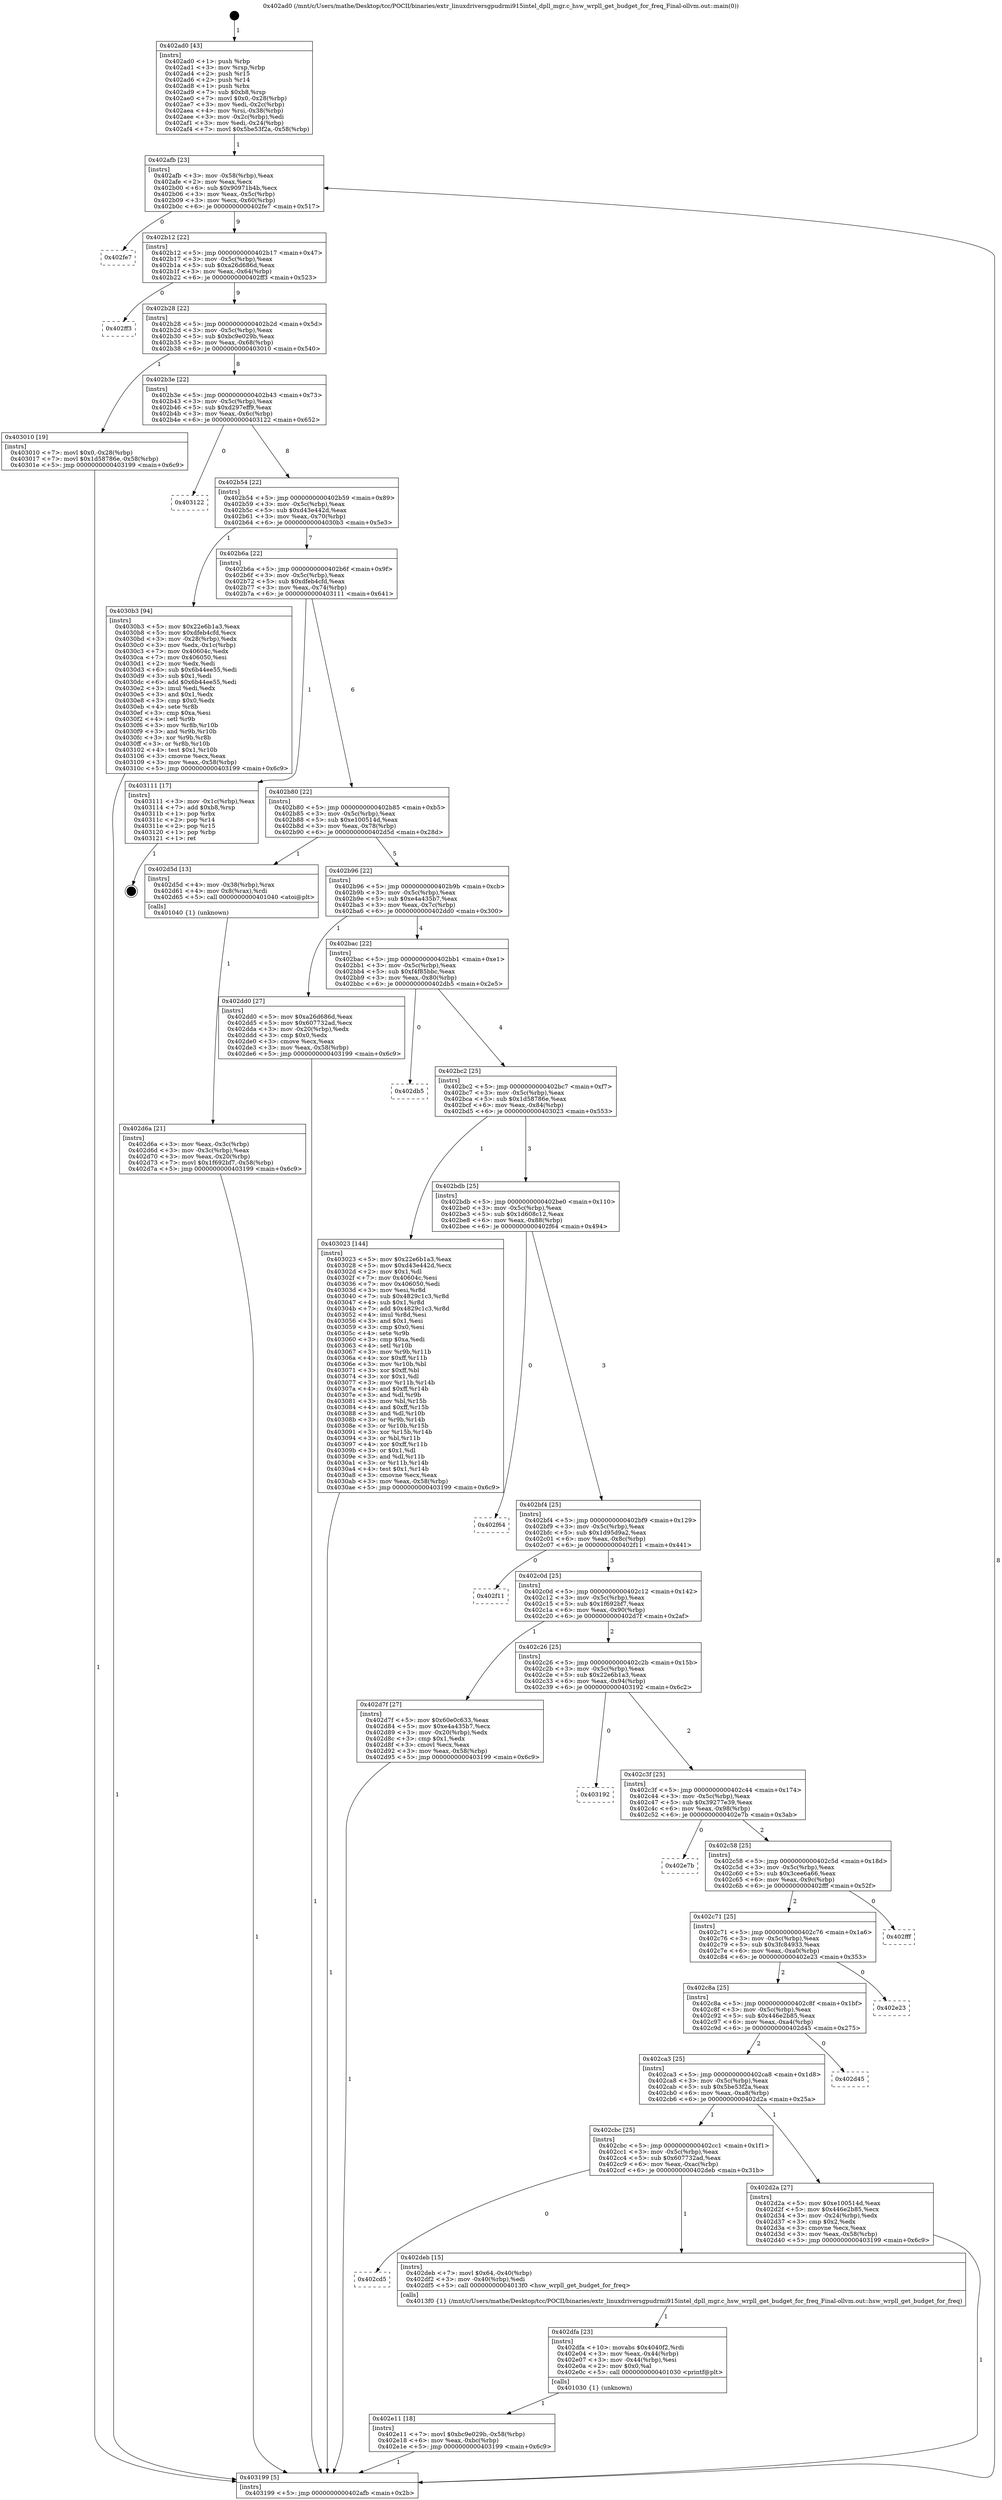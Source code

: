 digraph "0x402ad0" {
  label = "0x402ad0 (/mnt/c/Users/mathe/Desktop/tcc/POCII/binaries/extr_linuxdriversgpudrmi915intel_dpll_mgr.c_hsw_wrpll_get_budget_for_freq_Final-ollvm.out::main(0))"
  labelloc = "t"
  node[shape=record]

  Entry [label="",width=0.3,height=0.3,shape=circle,fillcolor=black,style=filled]
  "0x402afb" [label="{
     0x402afb [23]\l
     | [instrs]\l
     &nbsp;&nbsp;0x402afb \<+3\>: mov -0x58(%rbp),%eax\l
     &nbsp;&nbsp;0x402afe \<+2\>: mov %eax,%ecx\l
     &nbsp;&nbsp;0x402b00 \<+6\>: sub $0x90971b4b,%ecx\l
     &nbsp;&nbsp;0x402b06 \<+3\>: mov %eax,-0x5c(%rbp)\l
     &nbsp;&nbsp;0x402b09 \<+3\>: mov %ecx,-0x60(%rbp)\l
     &nbsp;&nbsp;0x402b0c \<+6\>: je 0000000000402fe7 \<main+0x517\>\l
  }"]
  "0x402fe7" [label="{
     0x402fe7\l
  }", style=dashed]
  "0x402b12" [label="{
     0x402b12 [22]\l
     | [instrs]\l
     &nbsp;&nbsp;0x402b12 \<+5\>: jmp 0000000000402b17 \<main+0x47\>\l
     &nbsp;&nbsp;0x402b17 \<+3\>: mov -0x5c(%rbp),%eax\l
     &nbsp;&nbsp;0x402b1a \<+5\>: sub $0xa26d686d,%eax\l
     &nbsp;&nbsp;0x402b1f \<+3\>: mov %eax,-0x64(%rbp)\l
     &nbsp;&nbsp;0x402b22 \<+6\>: je 0000000000402ff3 \<main+0x523\>\l
  }"]
  Exit [label="",width=0.3,height=0.3,shape=circle,fillcolor=black,style=filled,peripheries=2]
  "0x402ff3" [label="{
     0x402ff3\l
  }", style=dashed]
  "0x402b28" [label="{
     0x402b28 [22]\l
     | [instrs]\l
     &nbsp;&nbsp;0x402b28 \<+5\>: jmp 0000000000402b2d \<main+0x5d\>\l
     &nbsp;&nbsp;0x402b2d \<+3\>: mov -0x5c(%rbp),%eax\l
     &nbsp;&nbsp;0x402b30 \<+5\>: sub $0xbc9e029b,%eax\l
     &nbsp;&nbsp;0x402b35 \<+3\>: mov %eax,-0x68(%rbp)\l
     &nbsp;&nbsp;0x402b38 \<+6\>: je 0000000000403010 \<main+0x540\>\l
  }"]
  "0x402e11" [label="{
     0x402e11 [18]\l
     | [instrs]\l
     &nbsp;&nbsp;0x402e11 \<+7\>: movl $0xbc9e029b,-0x58(%rbp)\l
     &nbsp;&nbsp;0x402e18 \<+6\>: mov %eax,-0xbc(%rbp)\l
     &nbsp;&nbsp;0x402e1e \<+5\>: jmp 0000000000403199 \<main+0x6c9\>\l
  }"]
  "0x403010" [label="{
     0x403010 [19]\l
     | [instrs]\l
     &nbsp;&nbsp;0x403010 \<+7\>: movl $0x0,-0x28(%rbp)\l
     &nbsp;&nbsp;0x403017 \<+7\>: movl $0x1d58786e,-0x58(%rbp)\l
     &nbsp;&nbsp;0x40301e \<+5\>: jmp 0000000000403199 \<main+0x6c9\>\l
  }"]
  "0x402b3e" [label="{
     0x402b3e [22]\l
     | [instrs]\l
     &nbsp;&nbsp;0x402b3e \<+5\>: jmp 0000000000402b43 \<main+0x73\>\l
     &nbsp;&nbsp;0x402b43 \<+3\>: mov -0x5c(%rbp),%eax\l
     &nbsp;&nbsp;0x402b46 \<+5\>: sub $0xd297eff9,%eax\l
     &nbsp;&nbsp;0x402b4b \<+3\>: mov %eax,-0x6c(%rbp)\l
     &nbsp;&nbsp;0x402b4e \<+6\>: je 0000000000403122 \<main+0x652\>\l
  }"]
  "0x402dfa" [label="{
     0x402dfa [23]\l
     | [instrs]\l
     &nbsp;&nbsp;0x402dfa \<+10\>: movabs $0x4040f2,%rdi\l
     &nbsp;&nbsp;0x402e04 \<+3\>: mov %eax,-0x44(%rbp)\l
     &nbsp;&nbsp;0x402e07 \<+3\>: mov -0x44(%rbp),%esi\l
     &nbsp;&nbsp;0x402e0a \<+2\>: mov $0x0,%al\l
     &nbsp;&nbsp;0x402e0c \<+5\>: call 0000000000401030 \<printf@plt\>\l
     | [calls]\l
     &nbsp;&nbsp;0x401030 \{1\} (unknown)\l
  }"]
  "0x403122" [label="{
     0x403122\l
  }", style=dashed]
  "0x402b54" [label="{
     0x402b54 [22]\l
     | [instrs]\l
     &nbsp;&nbsp;0x402b54 \<+5\>: jmp 0000000000402b59 \<main+0x89\>\l
     &nbsp;&nbsp;0x402b59 \<+3\>: mov -0x5c(%rbp),%eax\l
     &nbsp;&nbsp;0x402b5c \<+5\>: sub $0xd43e442d,%eax\l
     &nbsp;&nbsp;0x402b61 \<+3\>: mov %eax,-0x70(%rbp)\l
     &nbsp;&nbsp;0x402b64 \<+6\>: je 00000000004030b3 \<main+0x5e3\>\l
  }"]
  "0x402cd5" [label="{
     0x402cd5\l
  }", style=dashed]
  "0x4030b3" [label="{
     0x4030b3 [94]\l
     | [instrs]\l
     &nbsp;&nbsp;0x4030b3 \<+5\>: mov $0x22e6b1a3,%eax\l
     &nbsp;&nbsp;0x4030b8 \<+5\>: mov $0xdfeb4cfd,%ecx\l
     &nbsp;&nbsp;0x4030bd \<+3\>: mov -0x28(%rbp),%edx\l
     &nbsp;&nbsp;0x4030c0 \<+3\>: mov %edx,-0x1c(%rbp)\l
     &nbsp;&nbsp;0x4030c3 \<+7\>: mov 0x40604c,%edx\l
     &nbsp;&nbsp;0x4030ca \<+7\>: mov 0x406050,%esi\l
     &nbsp;&nbsp;0x4030d1 \<+2\>: mov %edx,%edi\l
     &nbsp;&nbsp;0x4030d3 \<+6\>: sub $0x6b44ee55,%edi\l
     &nbsp;&nbsp;0x4030d9 \<+3\>: sub $0x1,%edi\l
     &nbsp;&nbsp;0x4030dc \<+6\>: add $0x6b44ee55,%edi\l
     &nbsp;&nbsp;0x4030e2 \<+3\>: imul %edi,%edx\l
     &nbsp;&nbsp;0x4030e5 \<+3\>: and $0x1,%edx\l
     &nbsp;&nbsp;0x4030e8 \<+3\>: cmp $0x0,%edx\l
     &nbsp;&nbsp;0x4030eb \<+4\>: sete %r8b\l
     &nbsp;&nbsp;0x4030ef \<+3\>: cmp $0xa,%esi\l
     &nbsp;&nbsp;0x4030f2 \<+4\>: setl %r9b\l
     &nbsp;&nbsp;0x4030f6 \<+3\>: mov %r8b,%r10b\l
     &nbsp;&nbsp;0x4030f9 \<+3\>: and %r9b,%r10b\l
     &nbsp;&nbsp;0x4030fc \<+3\>: xor %r9b,%r8b\l
     &nbsp;&nbsp;0x4030ff \<+3\>: or %r8b,%r10b\l
     &nbsp;&nbsp;0x403102 \<+4\>: test $0x1,%r10b\l
     &nbsp;&nbsp;0x403106 \<+3\>: cmovne %ecx,%eax\l
     &nbsp;&nbsp;0x403109 \<+3\>: mov %eax,-0x58(%rbp)\l
     &nbsp;&nbsp;0x40310c \<+5\>: jmp 0000000000403199 \<main+0x6c9\>\l
  }"]
  "0x402b6a" [label="{
     0x402b6a [22]\l
     | [instrs]\l
     &nbsp;&nbsp;0x402b6a \<+5\>: jmp 0000000000402b6f \<main+0x9f\>\l
     &nbsp;&nbsp;0x402b6f \<+3\>: mov -0x5c(%rbp),%eax\l
     &nbsp;&nbsp;0x402b72 \<+5\>: sub $0xdfeb4cfd,%eax\l
     &nbsp;&nbsp;0x402b77 \<+3\>: mov %eax,-0x74(%rbp)\l
     &nbsp;&nbsp;0x402b7a \<+6\>: je 0000000000403111 \<main+0x641\>\l
  }"]
  "0x402deb" [label="{
     0x402deb [15]\l
     | [instrs]\l
     &nbsp;&nbsp;0x402deb \<+7\>: movl $0x64,-0x40(%rbp)\l
     &nbsp;&nbsp;0x402df2 \<+3\>: mov -0x40(%rbp),%edi\l
     &nbsp;&nbsp;0x402df5 \<+5\>: call 00000000004013f0 \<hsw_wrpll_get_budget_for_freq\>\l
     | [calls]\l
     &nbsp;&nbsp;0x4013f0 \{1\} (/mnt/c/Users/mathe/Desktop/tcc/POCII/binaries/extr_linuxdriversgpudrmi915intel_dpll_mgr.c_hsw_wrpll_get_budget_for_freq_Final-ollvm.out::hsw_wrpll_get_budget_for_freq)\l
  }"]
  "0x403111" [label="{
     0x403111 [17]\l
     | [instrs]\l
     &nbsp;&nbsp;0x403111 \<+3\>: mov -0x1c(%rbp),%eax\l
     &nbsp;&nbsp;0x403114 \<+7\>: add $0xb8,%rsp\l
     &nbsp;&nbsp;0x40311b \<+1\>: pop %rbx\l
     &nbsp;&nbsp;0x40311c \<+2\>: pop %r14\l
     &nbsp;&nbsp;0x40311e \<+2\>: pop %r15\l
     &nbsp;&nbsp;0x403120 \<+1\>: pop %rbp\l
     &nbsp;&nbsp;0x403121 \<+1\>: ret\l
  }"]
  "0x402b80" [label="{
     0x402b80 [22]\l
     | [instrs]\l
     &nbsp;&nbsp;0x402b80 \<+5\>: jmp 0000000000402b85 \<main+0xb5\>\l
     &nbsp;&nbsp;0x402b85 \<+3\>: mov -0x5c(%rbp),%eax\l
     &nbsp;&nbsp;0x402b88 \<+5\>: sub $0xe100514d,%eax\l
     &nbsp;&nbsp;0x402b8d \<+3\>: mov %eax,-0x78(%rbp)\l
     &nbsp;&nbsp;0x402b90 \<+6\>: je 0000000000402d5d \<main+0x28d\>\l
  }"]
  "0x402d6a" [label="{
     0x402d6a [21]\l
     | [instrs]\l
     &nbsp;&nbsp;0x402d6a \<+3\>: mov %eax,-0x3c(%rbp)\l
     &nbsp;&nbsp;0x402d6d \<+3\>: mov -0x3c(%rbp),%eax\l
     &nbsp;&nbsp;0x402d70 \<+3\>: mov %eax,-0x20(%rbp)\l
     &nbsp;&nbsp;0x402d73 \<+7\>: movl $0x1f692bf7,-0x58(%rbp)\l
     &nbsp;&nbsp;0x402d7a \<+5\>: jmp 0000000000403199 \<main+0x6c9\>\l
  }"]
  "0x402d5d" [label="{
     0x402d5d [13]\l
     | [instrs]\l
     &nbsp;&nbsp;0x402d5d \<+4\>: mov -0x38(%rbp),%rax\l
     &nbsp;&nbsp;0x402d61 \<+4\>: mov 0x8(%rax),%rdi\l
     &nbsp;&nbsp;0x402d65 \<+5\>: call 0000000000401040 \<atoi@plt\>\l
     | [calls]\l
     &nbsp;&nbsp;0x401040 \{1\} (unknown)\l
  }"]
  "0x402b96" [label="{
     0x402b96 [22]\l
     | [instrs]\l
     &nbsp;&nbsp;0x402b96 \<+5\>: jmp 0000000000402b9b \<main+0xcb\>\l
     &nbsp;&nbsp;0x402b9b \<+3\>: mov -0x5c(%rbp),%eax\l
     &nbsp;&nbsp;0x402b9e \<+5\>: sub $0xe4a435b7,%eax\l
     &nbsp;&nbsp;0x402ba3 \<+3\>: mov %eax,-0x7c(%rbp)\l
     &nbsp;&nbsp;0x402ba6 \<+6\>: je 0000000000402dd0 \<main+0x300\>\l
  }"]
  "0x402ad0" [label="{
     0x402ad0 [43]\l
     | [instrs]\l
     &nbsp;&nbsp;0x402ad0 \<+1\>: push %rbp\l
     &nbsp;&nbsp;0x402ad1 \<+3\>: mov %rsp,%rbp\l
     &nbsp;&nbsp;0x402ad4 \<+2\>: push %r15\l
     &nbsp;&nbsp;0x402ad6 \<+2\>: push %r14\l
     &nbsp;&nbsp;0x402ad8 \<+1\>: push %rbx\l
     &nbsp;&nbsp;0x402ad9 \<+7\>: sub $0xb8,%rsp\l
     &nbsp;&nbsp;0x402ae0 \<+7\>: movl $0x0,-0x28(%rbp)\l
     &nbsp;&nbsp;0x402ae7 \<+3\>: mov %edi,-0x2c(%rbp)\l
     &nbsp;&nbsp;0x402aea \<+4\>: mov %rsi,-0x38(%rbp)\l
     &nbsp;&nbsp;0x402aee \<+3\>: mov -0x2c(%rbp),%edi\l
     &nbsp;&nbsp;0x402af1 \<+3\>: mov %edi,-0x24(%rbp)\l
     &nbsp;&nbsp;0x402af4 \<+7\>: movl $0x5be53f2a,-0x58(%rbp)\l
  }"]
  "0x402dd0" [label="{
     0x402dd0 [27]\l
     | [instrs]\l
     &nbsp;&nbsp;0x402dd0 \<+5\>: mov $0xa26d686d,%eax\l
     &nbsp;&nbsp;0x402dd5 \<+5\>: mov $0x607732ad,%ecx\l
     &nbsp;&nbsp;0x402dda \<+3\>: mov -0x20(%rbp),%edx\l
     &nbsp;&nbsp;0x402ddd \<+3\>: cmp $0x0,%edx\l
     &nbsp;&nbsp;0x402de0 \<+3\>: cmove %ecx,%eax\l
     &nbsp;&nbsp;0x402de3 \<+3\>: mov %eax,-0x58(%rbp)\l
     &nbsp;&nbsp;0x402de6 \<+5\>: jmp 0000000000403199 \<main+0x6c9\>\l
  }"]
  "0x402bac" [label="{
     0x402bac [22]\l
     | [instrs]\l
     &nbsp;&nbsp;0x402bac \<+5\>: jmp 0000000000402bb1 \<main+0xe1\>\l
     &nbsp;&nbsp;0x402bb1 \<+3\>: mov -0x5c(%rbp),%eax\l
     &nbsp;&nbsp;0x402bb4 \<+5\>: sub $0xf4f85bbc,%eax\l
     &nbsp;&nbsp;0x402bb9 \<+3\>: mov %eax,-0x80(%rbp)\l
     &nbsp;&nbsp;0x402bbc \<+6\>: je 0000000000402db5 \<main+0x2e5\>\l
  }"]
  "0x403199" [label="{
     0x403199 [5]\l
     | [instrs]\l
     &nbsp;&nbsp;0x403199 \<+5\>: jmp 0000000000402afb \<main+0x2b\>\l
  }"]
  "0x402db5" [label="{
     0x402db5\l
  }", style=dashed]
  "0x402bc2" [label="{
     0x402bc2 [25]\l
     | [instrs]\l
     &nbsp;&nbsp;0x402bc2 \<+5\>: jmp 0000000000402bc7 \<main+0xf7\>\l
     &nbsp;&nbsp;0x402bc7 \<+3\>: mov -0x5c(%rbp),%eax\l
     &nbsp;&nbsp;0x402bca \<+5\>: sub $0x1d58786e,%eax\l
     &nbsp;&nbsp;0x402bcf \<+6\>: mov %eax,-0x84(%rbp)\l
     &nbsp;&nbsp;0x402bd5 \<+6\>: je 0000000000403023 \<main+0x553\>\l
  }"]
  "0x402cbc" [label="{
     0x402cbc [25]\l
     | [instrs]\l
     &nbsp;&nbsp;0x402cbc \<+5\>: jmp 0000000000402cc1 \<main+0x1f1\>\l
     &nbsp;&nbsp;0x402cc1 \<+3\>: mov -0x5c(%rbp),%eax\l
     &nbsp;&nbsp;0x402cc4 \<+5\>: sub $0x607732ad,%eax\l
     &nbsp;&nbsp;0x402cc9 \<+6\>: mov %eax,-0xac(%rbp)\l
     &nbsp;&nbsp;0x402ccf \<+6\>: je 0000000000402deb \<main+0x31b\>\l
  }"]
  "0x403023" [label="{
     0x403023 [144]\l
     | [instrs]\l
     &nbsp;&nbsp;0x403023 \<+5\>: mov $0x22e6b1a3,%eax\l
     &nbsp;&nbsp;0x403028 \<+5\>: mov $0xd43e442d,%ecx\l
     &nbsp;&nbsp;0x40302d \<+2\>: mov $0x1,%dl\l
     &nbsp;&nbsp;0x40302f \<+7\>: mov 0x40604c,%esi\l
     &nbsp;&nbsp;0x403036 \<+7\>: mov 0x406050,%edi\l
     &nbsp;&nbsp;0x40303d \<+3\>: mov %esi,%r8d\l
     &nbsp;&nbsp;0x403040 \<+7\>: sub $0x4829c1c3,%r8d\l
     &nbsp;&nbsp;0x403047 \<+4\>: sub $0x1,%r8d\l
     &nbsp;&nbsp;0x40304b \<+7\>: add $0x4829c1c3,%r8d\l
     &nbsp;&nbsp;0x403052 \<+4\>: imul %r8d,%esi\l
     &nbsp;&nbsp;0x403056 \<+3\>: and $0x1,%esi\l
     &nbsp;&nbsp;0x403059 \<+3\>: cmp $0x0,%esi\l
     &nbsp;&nbsp;0x40305c \<+4\>: sete %r9b\l
     &nbsp;&nbsp;0x403060 \<+3\>: cmp $0xa,%edi\l
     &nbsp;&nbsp;0x403063 \<+4\>: setl %r10b\l
     &nbsp;&nbsp;0x403067 \<+3\>: mov %r9b,%r11b\l
     &nbsp;&nbsp;0x40306a \<+4\>: xor $0xff,%r11b\l
     &nbsp;&nbsp;0x40306e \<+3\>: mov %r10b,%bl\l
     &nbsp;&nbsp;0x403071 \<+3\>: xor $0xff,%bl\l
     &nbsp;&nbsp;0x403074 \<+3\>: xor $0x1,%dl\l
     &nbsp;&nbsp;0x403077 \<+3\>: mov %r11b,%r14b\l
     &nbsp;&nbsp;0x40307a \<+4\>: and $0xff,%r14b\l
     &nbsp;&nbsp;0x40307e \<+3\>: and %dl,%r9b\l
     &nbsp;&nbsp;0x403081 \<+3\>: mov %bl,%r15b\l
     &nbsp;&nbsp;0x403084 \<+4\>: and $0xff,%r15b\l
     &nbsp;&nbsp;0x403088 \<+3\>: and %dl,%r10b\l
     &nbsp;&nbsp;0x40308b \<+3\>: or %r9b,%r14b\l
     &nbsp;&nbsp;0x40308e \<+3\>: or %r10b,%r15b\l
     &nbsp;&nbsp;0x403091 \<+3\>: xor %r15b,%r14b\l
     &nbsp;&nbsp;0x403094 \<+3\>: or %bl,%r11b\l
     &nbsp;&nbsp;0x403097 \<+4\>: xor $0xff,%r11b\l
     &nbsp;&nbsp;0x40309b \<+3\>: or $0x1,%dl\l
     &nbsp;&nbsp;0x40309e \<+3\>: and %dl,%r11b\l
     &nbsp;&nbsp;0x4030a1 \<+3\>: or %r11b,%r14b\l
     &nbsp;&nbsp;0x4030a4 \<+4\>: test $0x1,%r14b\l
     &nbsp;&nbsp;0x4030a8 \<+3\>: cmovne %ecx,%eax\l
     &nbsp;&nbsp;0x4030ab \<+3\>: mov %eax,-0x58(%rbp)\l
     &nbsp;&nbsp;0x4030ae \<+5\>: jmp 0000000000403199 \<main+0x6c9\>\l
  }"]
  "0x402bdb" [label="{
     0x402bdb [25]\l
     | [instrs]\l
     &nbsp;&nbsp;0x402bdb \<+5\>: jmp 0000000000402be0 \<main+0x110\>\l
     &nbsp;&nbsp;0x402be0 \<+3\>: mov -0x5c(%rbp),%eax\l
     &nbsp;&nbsp;0x402be3 \<+5\>: sub $0x1d608c12,%eax\l
     &nbsp;&nbsp;0x402be8 \<+6\>: mov %eax,-0x88(%rbp)\l
     &nbsp;&nbsp;0x402bee \<+6\>: je 0000000000402f64 \<main+0x494\>\l
  }"]
  "0x402d2a" [label="{
     0x402d2a [27]\l
     | [instrs]\l
     &nbsp;&nbsp;0x402d2a \<+5\>: mov $0xe100514d,%eax\l
     &nbsp;&nbsp;0x402d2f \<+5\>: mov $0x446e2b85,%ecx\l
     &nbsp;&nbsp;0x402d34 \<+3\>: mov -0x24(%rbp),%edx\l
     &nbsp;&nbsp;0x402d37 \<+3\>: cmp $0x2,%edx\l
     &nbsp;&nbsp;0x402d3a \<+3\>: cmovne %ecx,%eax\l
     &nbsp;&nbsp;0x402d3d \<+3\>: mov %eax,-0x58(%rbp)\l
     &nbsp;&nbsp;0x402d40 \<+5\>: jmp 0000000000403199 \<main+0x6c9\>\l
  }"]
  "0x402f64" [label="{
     0x402f64\l
  }", style=dashed]
  "0x402bf4" [label="{
     0x402bf4 [25]\l
     | [instrs]\l
     &nbsp;&nbsp;0x402bf4 \<+5\>: jmp 0000000000402bf9 \<main+0x129\>\l
     &nbsp;&nbsp;0x402bf9 \<+3\>: mov -0x5c(%rbp),%eax\l
     &nbsp;&nbsp;0x402bfc \<+5\>: sub $0x1d95d9a2,%eax\l
     &nbsp;&nbsp;0x402c01 \<+6\>: mov %eax,-0x8c(%rbp)\l
     &nbsp;&nbsp;0x402c07 \<+6\>: je 0000000000402f11 \<main+0x441\>\l
  }"]
  "0x402ca3" [label="{
     0x402ca3 [25]\l
     | [instrs]\l
     &nbsp;&nbsp;0x402ca3 \<+5\>: jmp 0000000000402ca8 \<main+0x1d8\>\l
     &nbsp;&nbsp;0x402ca8 \<+3\>: mov -0x5c(%rbp),%eax\l
     &nbsp;&nbsp;0x402cab \<+5\>: sub $0x5be53f2a,%eax\l
     &nbsp;&nbsp;0x402cb0 \<+6\>: mov %eax,-0xa8(%rbp)\l
     &nbsp;&nbsp;0x402cb6 \<+6\>: je 0000000000402d2a \<main+0x25a\>\l
  }"]
  "0x402f11" [label="{
     0x402f11\l
  }", style=dashed]
  "0x402c0d" [label="{
     0x402c0d [25]\l
     | [instrs]\l
     &nbsp;&nbsp;0x402c0d \<+5\>: jmp 0000000000402c12 \<main+0x142\>\l
     &nbsp;&nbsp;0x402c12 \<+3\>: mov -0x5c(%rbp),%eax\l
     &nbsp;&nbsp;0x402c15 \<+5\>: sub $0x1f692bf7,%eax\l
     &nbsp;&nbsp;0x402c1a \<+6\>: mov %eax,-0x90(%rbp)\l
     &nbsp;&nbsp;0x402c20 \<+6\>: je 0000000000402d7f \<main+0x2af\>\l
  }"]
  "0x402d45" [label="{
     0x402d45\l
  }", style=dashed]
  "0x402d7f" [label="{
     0x402d7f [27]\l
     | [instrs]\l
     &nbsp;&nbsp;0x402d7f \<+5\>: mov $0x60e0c633,%eax\l
     &nbsp;&nbsp;0x402d84 \<+5\>: mov $0xe4a435b7,%ecx\l
     &nbsp;&nbsp;0x402d89 \<+3\>: mov -0x20(%rbp),%edx\l
     &nbsp;&nbsp;0x402d8c \<+3\>: cmp $0x1,%edx\l
     &nbsp;&nbsp;0x402d8f \<+3\>: cmovl %ecx,%eax\l
     &nbsp;&nbsp;0x402d92 \<+3\>: mov %eax,-0x58(%rbp)\l
     &nbsp;&nbsp;0x402d95 \<+5\>: jmp 0000000000403199 \<main+0x6c9\>\l
  }"]
  "0x402c26" [label="{
     0x402c26 [25]\l
     | [instrs]\l
     &nbsp;&nbsp;0x402c26 \<+5\>: jmp 0000000000402c2b \<main+0x15b\>\l
     &nbsp;&nbsp;0x402c2b \<+3\>: mov -0x5c(%rbp),%eax\l
     &nbsp;&nbsp;0x402c2e \<+5\>: sub $0x22e6b1a3,%eax\l
     &nbsp;&nbsp;0x402c33 \<+6\>: mov %eax,-0x94(%rbp)\l
     &nbsp;&nbsp;0x402c39 \<+6\>: je 0000000000403192 \<main+0x6c2\>\l
  }"]
  "0x402c8a" [label="{
     0x402c8a [25]\l
     | [instrs]\l
     &nbsp;&nbsp;0x402c8a \<+5\>: jmp 0000000000402c8f \<main+0x1bf\>\l
     &nbsp;&nbsp;0x402c8f \<+3\>: mov -0x5c(%rbp),%eax\l
     &nbsp;&nbsp;0x402c92 \<+5\>: sub $0x446e2b85,%eax\l
     &nbsp;&nbsp;0x402c97 \<+6\>: mov %eax,-0xa4(%rbp)\l
     &nbsp;&nbsp;0x402c9d \<+6\>: je 0000000000402d45 \<main+0x275\>\l
  }"]
  "0x403192" [label="{
     0x403192\l
  }", style=dashed]
  "0x402c3f" [label="{
     0x402c3f [25]\l
     | [instrs]\l
     &nbsp;&nbsp;0x402c3f \<+5\>: jmp 0000000000402c44 \<main+0x174\>\l
     &nbsp;&nbsp;0x402c44 \<+3\>: mov -0x5c(%rbp),%eax\l
     &nbsp;&nbsp;0x402c47 \<+5\>: sub $0x39277e39,%eax\l
     &nbsp;&nbsp;0x402c4c \<+6\>: mov %eax,-0x98(%rbp)\l
     &nbsp;&nbsp;0x402c52 \<+6\>: je 0000000000402e7b \<main+0x3ab\>\l
  }"]
  "0x402e23" [label="{
     0x402e23\l
  }", style=dashed]
  "0x402e7b" [label="{
     0x402e7b\l
  }", style=dashed]
  "0x402c58" [label="{
     0x402c58 [25]\l
     | [instrs]\l
     &nbsp;&nbsp;0x402c58 \<+5\>: jmp 0000000000402c5d \<main+0x18d\>\l
     &nbsp;&nbsp;0x402c5d \<+3\>: mov -0x5c(%rbp),%eax\l
     &nbsp;&nbsp;0x402c60 \<+5\>: sub $0x3cee6a66,%eax\l
     &nbsp;&nbsp;0x402c65 \<+6\>: mov %eax,-0x9c(%rbp)\l
     &nbsp;&nbsp;0x402c6b \<+6\>: je 0000000000402fff \<main+0x52f\>\l
  }"]
  "0x402c71" [label="{
     0x402c71 [25]\l
     | [instrs]\l
     &nbsp;&nbsp;0x402c71 \<+5\>: jmp 0000000000402c76 \<main+0x1a6\>\l
     &nbsp;&nbsp;0x402c76 \<+3\>: mov -0x5c(%rbp),%eax\l
     &nbsp;&nbsp;0x402c79 \<+5\>: sub $0x3fc84933,%eax\l
     &nbsp;&nbsp;0x402c7e \<+6\>: mov %eax,-0xa0(%rbp)\l
     &nbsp;&nbsp;0x402c84 \<+6\>: je 0000000000402e23 \<main+0x353\>\l
  }"]
  "0x402fff" [label="{
     0x402fff\l
  }", style=dashed]
  Entry -> "0x402ad0" [label=" 1"]
  "0x402afb" -> "0x402fe7" [label=" 0"]
  "0x402afb" -> "0x402b12" [label=" 9"]
  "0x403111" -> Exit [label=" 1"]
  "0x402b12" -> "0x402ff3" [label=" 0"]
  "0x402b12" -> "0x402b28" [label=" 9"]
  "0x4030b3" -> "0x403199" [label=" 1"]
  "0x402b28" -> "0x403010" [label=" 1"]
  "0x402b28" -> "0x402b3e" [label=" 8"]
  "0x403023" -> "0x403199" [label=" 1"]
  "0x402b3e" -> "0x403122" [label=" 0"]
  "0x402b3e" -> "0x402b54" [label=" 8"]
  "0x403010" -> "0x403199" [label=" 1"]
  "0x402b54" -> "0x4030b3" [label=" 1"]
  "0x402b54" -> "0x402b6a" [label=" 7"]
  "0x402e11" -> "0x403199" [label=" 1"]
  "0x402b6a" -> "0x403111" [label=" 1"]
  "0x402b6a" -> "0x402b80" [label=" 6"]
  "0x402dfa" -> "0x402e11" [label=" 1"]
  "0x402b80" -> "0x402d5d" [label=" 1"]
  "0x402b80" -> "0x402b96" [label=" 5"]
  "0x402cbc" -> "0x402cd5" [label=" 0"]
  "0x402b96" -> "0x402dd0" [label=" 1"]
  "0x402b96" -> "0x402bac" [label=" 4"]
  "0x402cbc" -> "0x402deb" [label=" 1"]
  "0x402bac" -> "0x402db5" [label=" 0"]
  "0x402bac" -> "0x402bc2" [label=" 4"]
  "0x402deb" -> "0x402dfa" [label=" 1"]
  "0x402bc2" -> "0x403023" [label=" 1"]
  "0x402bc2" -> "0x402bdb" [label=" 3"]
  "0x402dd0" -> "0x403199" [label=" 1"]
  "0x402bdb" -> "0x402f64" [label=" 0"]
  "0x402bdb" -> "0x402bf4" [label=" 3"]
  "0x402d7f" -> "0x403199" [label=" 1"]
  "0x402bf4" -> "0x402f11" [label=" 0"]
  "0x402bf4" -> "0x402c0d" [label=" 3"]
  "0x402d5d" -> "0x402d6a" [label=" 1"]
  "0x402c0d" -> "0x402d7f" [label=" 1"]
  "0x402c0d" -> "0x402c26" [label=" 2"]
  "0x403199" -> "0x402afb" [label=" 8"]
  "0x402c26" -> "0x403192" [label=" 0"]
  "0x402c26" -> "0x402c3f" [label=" 2"]
  "0x402d2a" -> "0x403199" [label=" 1"]
  "0x402c3f" -> "0x402e7b" [label=" 0"]
  "0x402c3f" -> "0x402c58" [label=" 2"]
  "0x402ca3" -> "0x402cbc" [label=" 1"]
  "0x402c58" -> "0x402fff" [label=" 0"]
  "0x402c58" -> "0x402c71" [label=" 2"]
  "0x402ca3" -> "0x402d2a" [label=" 1"]
  "0x402c71" -> "0x402e23" [label=" 0"]
  "0x402c71" -> "0x402c8a" [label=" 2"]
  "0x402ad0" -> "0x402afb" [label=" 1"]
  "0x402c8a" -> "0x402d45" [label=" 0"]
  "0x402c8a" -> "0x402ca3" [label=" 2"]
  "0x402d6a" -> "0x403199" [label=" 1"]
}
